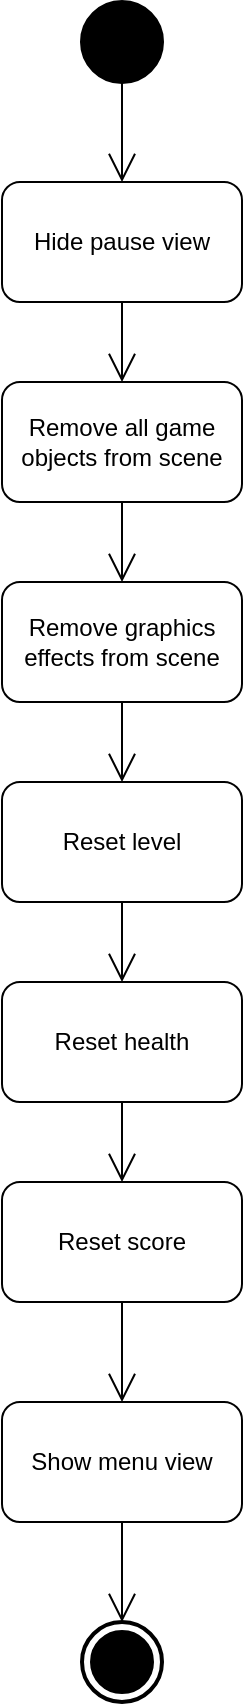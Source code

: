 <mxfile version="12.9.3" type="device"><diagram id="RkdcuNbsxraXWNn8pG7w" name="Page-1"><mxGraphModel dx="1101" dy="463" grid="1" gridSize="10" guides="1" tooltips="1" connect="1" arrows="1" fold="1" page="1" pageScale="1" pageWidth="827" pageHeight="1169" math="0" shadow="0"><root><mxCell id="0"/><mxCell id="1" parent="0"/><mxCell id="4VRu8LuR6NRcbzP3UjDv-10" style="edgeStyle=orthogonalEdgeStyle;rounded=0;orthogonalLoop=1;jettySize=auto;html=1;entryX=0.5;entryY=0;entryDx=0;entryDy=0;endArrow=open;endFill=0;endSize=12;" parent="1" source="4VRu8LuR6NRcbzP3UjDv-1" target="4VRu8LuR6NRcbzP3UjDv-48" edge="1"><mxGeometry relative="1" as="geometry"><mxPoint x="414" y="210" as="targetPoint"/></mxGeometry></mxCell><mxCell id="4VRu8LuR6NRcbzP3UjDv-1" value="" style="shape=ellipse;html=1;fillColor=#000000;strokeWidth=2;verticalLabelPosition=bottom;verticalAlignment=top;perimeter=ellipsePerimeter;" parent="1" vertex="1"><mxGeometry x="394" y="130" width="40" height="40" as="geometry"/></mxCell><mxCell id="4VRu8LuR6NRcbzP3UjDv-56" style="edgeStyle=orthogonalEdgeStyle;rounded=0;orthogonalLoop=1;jettySize=auto;html=1;entryX=0.5;entryY=0;entryDx=0;entryDy=0;endArrow=open;endFill=0;endSize=12;" parent="1" source="4VRu8LuR6NRcbzP3UjDv-48" target="4VRu8LuR6NRcbzP3UjDv-50" edge="1"><mxGeometry relative="1" as="geometry"/></mxCell><mxCell id="4VRu8LuR6NRcbzP3UjDv-48" value="Hide pause view" style="shape=rect;html=1;rounded=1;whiteSpace=wrap;align=center;" parent="1" vertex="1"><mxGeometry x="354" y="220" width="120" height="60" as="geometry"/></mxCell><mxCell id="4VRu8LuR6NRcbzP3UjDv-49" style="edgeStyle=orthogonalEdgeStyle;rounded=0;orthogonalLoop=1;jettySize=auto;html=1;entryX=0.5;entryY=0;entryDx=0;entryDy=0;endArrow=open;endFill=0;endSize=12;" parent="1" source="4VRu8LuR6NRcbzP3UjDv-50" target="4VRu8LuR6NRcbzP3UjDv-52" edge="1"><mxGeometry relative="1" as="geometry"/></mxCell><mxCell id="4VRu8LuR6NRcbzP3UjDv-50" value="Remove all game objects from scene" style="shape=rect;html=1;rounded=1;whiteSpace=wrap;align=center;" parent="1" vertex="1"><mxGeometry x="354" y="320" width="120" height="60" as="geometry"/></mxCell><mxCell id="4VRu8LuR6NRcbzP3UjDv-51" style="edgeStyle=orthogonalEdgeStyle;rounded=0;orthogonalLoop=1;jettySize=auto;html=1;entryX=0.5;entryY=0;entryDx=0;entryDy=0;endArrow=open;endFill=0;endSize=12;" parent="1" source="4VRu8LuR6NRcbzP3UjDv-52" target="4VRu8LuR6NRcbzP3UjDv-54" edge="1"><mxGeometry relative="1" as="geometry"/></mxCell><mxCell id="4VRu8LuR6NRcbzP3UjDv-52" value="Remove graphics effects from scene" style="shape=rect;html=1;rounded=1;whiteSpace=wrap;align=center;" parent="1" vertex="1"><mxGeometry x="354" y="420" width="120" height="60" as="geometry"/></mxCell><mxCell id="4VRu8LuR6NRcbzP3UjDv-61" style="edgeStyle=orthogonalEdgeStyle;rounded=0;orthogonalLoop=1;jettySize=auto;html=1;entryX=0.5;entryY=0;entryDx=0;entryDy=0;endArrow=open;endFill=0;endSize=12;" parent="1" source="4VRu8LuR6NRcbzP3UjDv-54" target="4VRu8LuR6NRcbzP3UjDv-59" edge="1"><mxGeometry relative="1" as="geometry"/></mxCell><mxCell id="4VRu8LuR6NRcbzP3UjDv-54" value="Reset level" style="shape=rect;html=1;rounded=1;whiteSpace=wrap;align=center;" parent="1" vertex="1"><mxGeometry x="354" y="520" width="120" height="60" as="geometry"/></mxCell><mxCell id="4VRu8LuR6NRcbzP3UjDv-58" style="edgeStyle=orthogonalEdgeStyle;rounded=0;orthogonalLoop=1;jettySize=auto;html=1;entryX=0.5;entryY=0;entryDx=0;entryDy=0;entryPerimeter=0;endArrow=open;endFill=0;endSize=12;" parent="1" source="4VRu8LuR6NRcbzP3UjDv-55" target="4VRu8LuR6NRcbzP3UjDv-57" edge="1"><mxGeometry relative="1" as="geometry"/></mxCell><mxCell id="4VRu8LuR6NRcbzP3UjDv-55" value="Show menu view" style="shape=rect;html=1;rounded=1;whiteSpace=wrap;align=center;" parent="1" vertex="1"><mxGeometry x="354" y="830" width="120" height="60" as="geometry"/></mxCell><mxCell id="4VRu8LuR6NRcbzP3UjDv-57" value="" style="html=1;shape=mxgraph.sysml.actFinal;strokeWidth=2;verticalLabelPosition=bottom;verticalAlignment=top;" parent="1" vertex="1"><mxGeometry x="394" y="940" width="40" height="40" as="geometry"/></mxCell><mxCell id="4VRu8LuR6NRcbzP3UjDv-62" style="edgeStyle=orthogonalEdgeStyle;rounded=0;orthogonalLoop=1;jettySize=auto;html=1;entryX=0.5;entryY=0;entryDx=0;entryDy=0;endArrow=open;endFill=0;endSize=12;" parent="1" source="4VRu8LuR6NRcbzP3UjDv-59" target="4VRu8LuR6NRcbzP3UjDv-60" edge="1"><mxGeometry relative="1" as="geometry"/></mxCell><mxCell id="4VRu8LuR6NRcbzP3UjDv-59" value="Reset health" style="shape=rect;html=1;rounded=1;whiteSpace=wrap;align=center;" parent="1" vertex="1"><mxGeometry x="354" y="620" width="120" height="60" as="geometry"/></mxCell><mxCell id="4VRu8LuR6NRcbzP3UjDv-65" style="edgeStyle=orthogonalEdgeStyle;rounded=0;orthogonalLoop=1;jettySize=auto;html=1;entryX=0.5;entryY=0;entryDx=0;entryDy=0;endArrow=open;endFill=0;endSize=12;" parent="1" source="4VRu8LuR6NRcbzP3UjDv-60" target="4VRu8LuR6NRcbzP3UjDv-55" edge="1"><mxGeometry relative="1" as="geometry"/></mxCell><mxCell id="4VRu8LuR6NRcbzP3UjDv-60" value="Reset score" style="shape=rect;html=1;rounded=1;whiteSpace=wrap;align=center;" parent="1" vertex="1"><mxGeometry x="354" y="720" width="120" height="60" as="geometry"/></mxCell></root></mxGraphModel></diagram></mxfile>